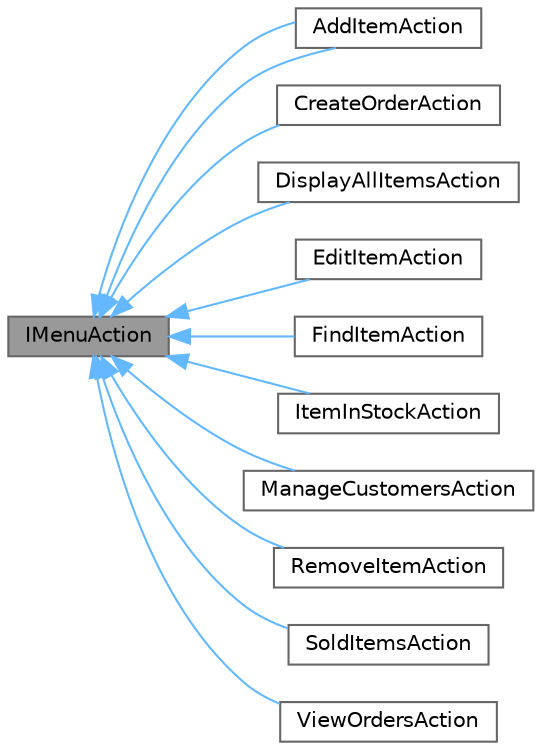 digraph "IMenuAction"
{
 // LATEX_PDF_SIZE
  bgcolor="transparent";
  edge [fontname=Helvetica,fontsize=10,labelfontname=Helvetica,labelfontsize=10];
  node [fontname=Helvetica,fontsize=10,shape=box,height=0.2,width=0.4];
  rankdir="LR";
  Node1 [id="Node000001",label="IMenuAction",height=0.2,width=0.4,color="gray40", fillcolor="grey60", style="filled", fontcolor="black",tooltip="Giao diện định nghĩa hành động cần thực hiện khi người dùng tương tác với menu. Các lớp kế thừa cần t..."];
  Node1 -> Node2 [id="edge1_Node000001_Node000002",dir="back",color="steelblue1",style="solid",tooltip=" "];
  Node2 [id="Node000002",label="AddItemAction",height=0.2,width=0.4,color="gray40", fillcolor="white", style="filled",URL="$class_add_item_action.html",tooltip="Lớp thực thi hành động thêm một mục âm nhạc vào cửa hàng, tuân theo giao diện IMenuAction."];
  Node1 -> Node2 [id="edge2_Node000001_Node000002",dir="back",color="steelblue1",style="solid",tooltip=" "];
  Node1 -> Node3 [id="edge3_Node000001_Node000003",dir="back",color="steelblue1",style="solid",tooltip=" "];
  Node3 [id="Node000003",label="CreateOrderAction",height=0.2,width=0.4,color="gray40", fillcolor="white", style="filled",URL="$class_create_order_action.html",tooltip="Lớp thực hiện hành động tạo đơn hàng, triển khai giao diện IMenuAction."];
  Node1 -> Node4 [id="edge4_Node000001_Node000004",dir="back",color="steelblue1",style="solid",tooltip=" "];
  Node4 [id="Node000004",label="DisplayAllItemsAction",height=0.2,width=0.4,color="gray40", fillcolor="white", style="filled",URL="$class_display_all_items_action.html",tooltip="Lớp thực hiện hành động hiển thị toàn bộ danh sách mặt hàng âm nhạc, triển khai giao diện IMenuAction..."];
  Node1 -> Node5 [id="edge5_Node000001_Node000005",dir="back",color="steelblue1",style="solid",tooltip=" "];
  Node5 [id="Node000005",label="EditItemAction",height=0.2,width=0.4,color="gray40", fillcolor="white", style="filled",URL="$class_edit_item_action.html",tooltip="Lớp thực hiện hành động chỉnh sửa mặt hàng âm nhạc, triển khai giao diện IMenuAction."];
  Node1 -> Node6 [id="edge6_Node000001_Node000006",dir="back",color="steelblue1",style="solid",tooltip=" "];
  Node6 [id="Node000006",label="FindItemAction",height=0.2,width=0.4,color="gray40", fillcolor="white", style="filled",URL="$class_find_item_action.html",tooltip="Lớp thực hiện hành động tìm kiếm mặt hàng âm nhạc theo các tiêu chí và hiển thị kết quả,..."];
  Node1 -> Node7 [id="edge7_Node000001_Node000007",dir="back",color="steelblue1",style="solid",tooltip=" "];
  Node7 [id="Node000007",label="ItemInStockAction",height=0.2,width=0.4,color="gray40", fillcolor="white", style="filled",URL="$class_item_in_stock_action.html",tooltip="Lớp thực hiện hành động hiển thị số lượng mặt hàng âm nhạc hiện có trong kho của cửa hàng...."];
  Node1 -> Node8 [id="edge8_Node000001_Node000008",dir="back",color="steelblue1",style="solid",tooltip=" "];
  Node8 [id="Node000008",label="ManageCustomersAction",height=0.2,width=0.4,color="gray40", fillcolor="white", style="filled",URL="$class_manage_customers_action.html",tooltip="Lớp thực hiện hành động quản lý khách hàng, bao gồm thêm, xóa, cập nhật và hiển thị danh sách khách h..."];
  Node1 -> Node9 [id="edge9_Node000001_Node000009",dir="back",color="steelblue1",style="solid",tooltip=" "];
  Node9 [id="Node000009",label="RemoveItemAction",height=0.2,width=0.4,color="gray40", fillcolor="white", style="filled",URL="$class_remove_item_action.html",tooltip="Lớp thực thi hành động xóa mặt hàng từ cửa hàng âm nhạc, triển khai từ IMenuAction."];
  Node1 -> Node10 [id="edge10_Node000001_Node000010",dir="back",color="steelblue1",style="solid",tooltip=" "];
  Node10 [id="Node000010",label="SoldItemsAction",height=0.2,width=0.4,color="gray40", fillcolor="white", style="filled",URL="$class_sold_items_action.html",tooltip="Lớp thực hiện hành động liên quan đến hiển thị các mặt hàng đã bán, kế thừa từ IMenuAction."];
  Node1 -> Node11 [id="edge11_Node000001_Node000011",dir="back",color="steelblue1",style="solid",tooltip=" "];
  Node11 [id="Node000011",label="ViewOrdersAction",height=0.2,width=0.4,color="gray40", fillcolor="white", style="filled",URL="$class_view_orders_action.html",tooltip="Lớp đại diện cho hành động xem tất cả các đơn hàng, triển khai từ IMenuAction."];
}
